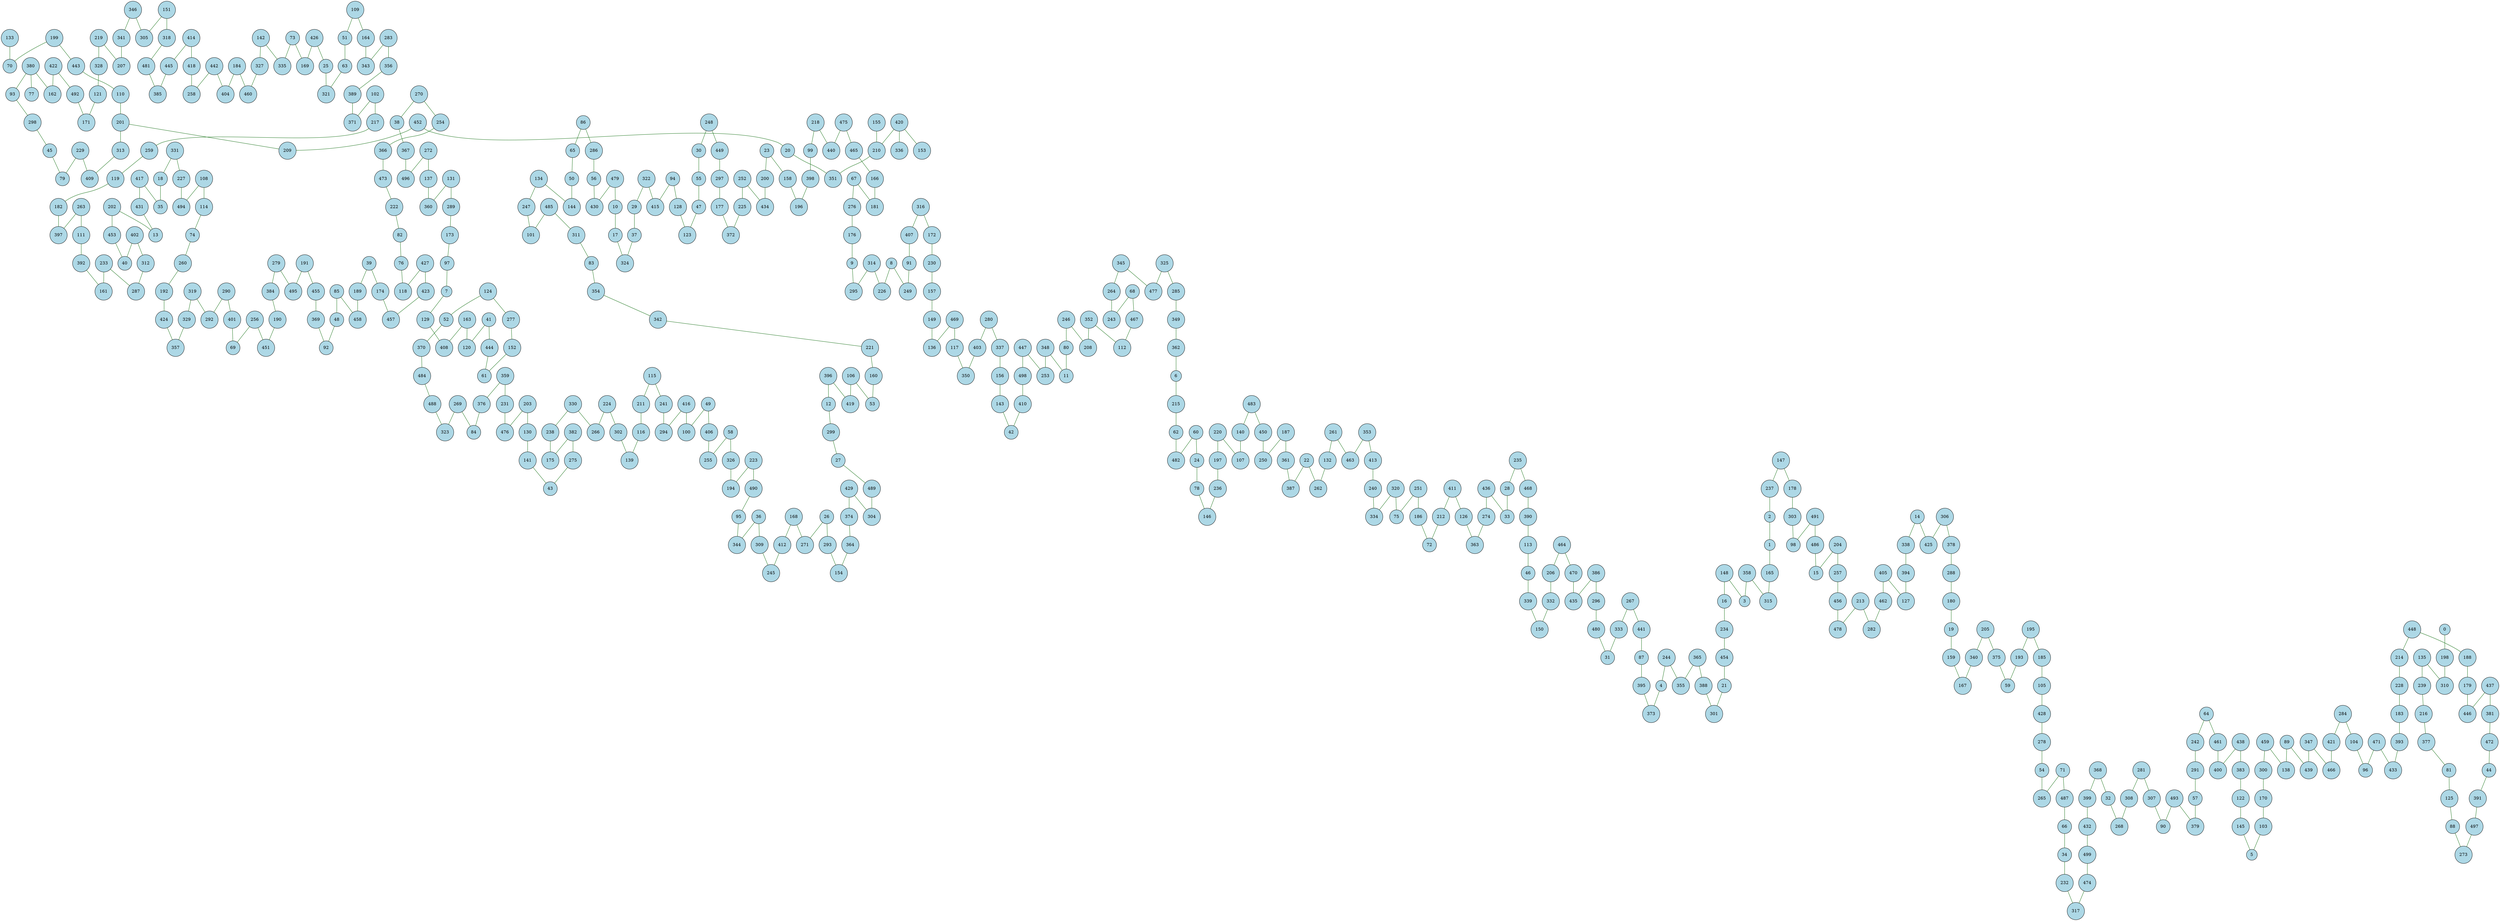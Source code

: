 graph SpanningTree {
  node [shape=circle, style=filled, fillcolor=lightblue];
  edge [color=darkgreen];
  199 -- 70;
  210 -- 351;
  420 -- 153;
  110 -- 201;
  422 -- 162;
  452 -- 20;
  443 -- 110;
  133 -- 70;
  442 -- 258;
  229 -- 79;
  473 -- 222;
  20 -- 351;
  346 -- 305;
  51 -- 63;
  420 -- 336;
  380 -- 77;
  341 -- 207;
  151 -- 318;
  424 -- 357;
  219 -- 328;
  402 -- 40;
  414 -- 445;
  129 -- 408;
  25 -- 321;
  219 -- 207;
  492 -- 171;
  263 -- 397;
  108 -- 494;
  73 -- 335;
  142 -- 327;
  39 -- 189;
  380 -- 93;
  73 -- 169;
  151 -- 305;
  93 -- 298;
  330 -- 238;
  141 -- 43;
  201 -- 313;
  426 -- 169;
  199 -- 443;
  48 -- 92;
  427 -- 118;
  481 -- 385;
  102 -- 371;
  233 -- 287;
  479 -- 10;
  270 -- 38;
  380 -- 162;
  102 -- 217;
  174 -- 457;
  260 -- 192;
  283 -- 343;
  329 -- 357;
  453 -- 40;
  346 -- 341;
  229 -- 409;
  402 -- 312;
  41 -- 444;
  74 -- 260;
  374 -- 364;
  384 -- 190;
  227 -- 494;
  182 -- 397;
  452 -- 209;
  142 -- 335;
  203 -- 130;
  201 -- 209;
  270 -- 254;
  238 -- 175;
  202 -- 13;
  126 -- 363;
  217 -- 259;
  26 -- 293;
  485 -- 101;
  23 -- 158;
  269 -- 323;
  331 -- 18;
  85 -- 458;
  8 -- 226;
  203 -- 476;
  190 -- 451;
  131 -- 360;
  156 -- 143;
  184 -- 404;
  431 -- 13;
  290 -- 292;
  272 -- 137;
  119 -- 182;
  204 -- 15;
  256 -- 451;
  298 -- 45;
  312 -- 287;
  327 -- 460;
  406 -- 255;
  191 -- 495;
  342 -- 221;
  318 -- 481;
  256 -- 69;
  416 -- 294;
  488 -- 323;
  63 -- 321;
  489 -- 304;
  280 -- 337;
  420 -- 210;
  22 -- 387;
  471 -- 96;
  130 -- 141;
  121 -- 171;
  417 -- 35;
  115 -- 211;
  223 -- 194;
  122 -- 145;
  289 -- 173;
  296 -- 480;
  222 -- 82;
  426 -- 25;
  280 -- 403;
  45 -- 79;
  52 -- 370;
  261 -- 132;
  427 -- 423;
  367 -- 496;
  34 -- 232;
  423 -- 457;
  447 -- 253;
  286 -- 56;
  469 -- 136;
  251 -- 186;
  348 -- 253;
  272 -- 496;
  7 -- 129;
  328 -- 121;
  49 -- 100;
  39 -- 174;
  186 -- 72;
  322 -- 29;
  252 -- 434;
  251 -- 75;
  356 -- 389;
  189 -- 458;
  359 -- 376;
  234 -- 454;
  422 -- 492;
  358 -- 315;
  94 -- 415;
  233 -- 161;
  143 -- 42;
  218 -- 440;
  464 -- 206;
  152 -- 61;
  320 -- 75;
  396 -- 419;
  313 -- 409;
  131 -- 289;
  411 -- 126;
  37 -- 324;
  65 -- 50;
  220 -- 197;
  436 -- 274;
  95 -- 344;
  445 -- 385;
  475 -- 465;
  401 -- 69;
  386 -- 296;
  297 -- 177;
  9 -- 295;
  44 -- 391;
  38 -- 367;
  405 -- 462;
  178 -- 303;
  157 -- 149;
  485 -- 311;
  104 -- 96;
  405 -- 127;
  76 -- 118;
  284 -- 104;
  86 -- 65;
  163 -- 408;
  184 -- 460;
  352 -- 112;
  109 -- 164;
  264 -- 243;
  111 -- 392;
  309 -- 245;
  326 -- 194;
  205 -- 340;
  58 -- 255;
  28 -- 33;
  389 -- 371;
  172 -- 230;
  240 -- 334;
  353 -- 413;
  491 -- 486;
  277 -- 152;
  225 -- 372;
  78 -- 146;
  320 -- 334;
  382 -- 175;
  418 -- 258;
  332 -- 150;
  215 -- 62;
  345 -- 264;
  364 -- 154;
  200 -- 434;
  0 -- 198;
  97 -- 7;
  168 -- 271;
  314 -- 295;
  94 -- 128;
  49 -- 406;
  432 -- 499;
  106 -- 53;
  411 -- 212;
  349 -- 362;
  497 -- 273;
  366 -- 473;
  376 -- 84;
  299 -- 27;
  198 -- 310;
  160 -- 53;
  480 -- 31;
  394 -- 127;
  362 -- 6;
  1 -- 165;
  490 -- 95;
  6 -- 215;
  202 -- 453;
  244 -- 4;
  382 -- 275;
  155 -- 210;
  2 -- 1;
  168 -- 412;
  388 -- 301;
  465 -- 166;
  247 -- 101;
  29 -- 37;
  87 -- 395;
  275 -- 43;
  218 -- 99;
  339 -- 150;
  263 -- 111;
  224 -- 302;
  8 -- 249;
  306 -- 425;
  83 -- 354;
  30 -- 55;
  370 -- 484;
  459 -- 300;
  166 -- 181;
  352 -- 208;
  450 -- 250;
  124 -- 52;
  484 -- 488;
  17 -- 324;
  468 -- 390;
  279 -- 495;
  58 -- 326;
  307 -- 90;
  68 -- 243;
  134 -- 247;
  375 -- 59;
  62 -- 482;
  261 -- 463;
  331 -- 227;
  498 -- 410;
  89 -- 138;
  4 -- 373;
  173 -- 97;
  86 -- 286;
  438 -- 383;
  230 -- 157;
  55 -- 47;
  291 -- 57;
  447 -- 498;
  441 -- 87;
  41 -- 120;
  10 -- 17;
  188 -- 179;
  311 -- 83;
  187 -- 250;
  148 -- 16;
  64 -- 461;
  211 -- 116;
  223 -- 490;
  267 -- 333;
  396 -- 12;
  325 -- 477;
  177 -- 372;
  306 -- 378;
  442 -- 404;
  180 -- 19;
  319 -- 329;
  414 -- 418;
  437 -- 446;
  163 -- 120;
  302 -- 139;
  242 -- 291;
  220 -- 107;
  274 -- 363;
  212 -- 72;
  60 -- 482;
  257 -- 456;
  369 -- 92;
  377 -- 81;
  330 -- 266;
  491 -- 98;
  85 -- 48;
  438 -- 400;
  114 -- 74;
  368 -- 32;
  19 -- 159;
  18 -- 35;
  338 -- 394;
  185 -- 105;
  365 -- 355;
  195 -- 193;
  383 -- 122;
  340 -- 167;
  417 -- 431;
  66 -- 34;
  448 -- 214;
  132 -- 262;
  493 -- 379;
  237 -- 2;
  192 -- 424;
  248 -- 30;
  137 -- 360;
  354 -- 342;
  108 -- 114;
  467 -- 112;
  449 -- 297;
  134 -- 144;
  140 -- 107;
  54 -- 265;
  455 -- 369;
  135 -- 310;
  105 -- 428;
  68 -- 467;
  179 -- 446;
  56 -- 430;
  158 -- 196;
  149 -- 136;
  399 -- 432;
  16 -- 234;
  91 -- 249;
  293 -- 154;
  36 -- 344;
  407 -- 91;
  429 -- 374;
  117 -- 350;
  193 -- 59;
  444 -- 61;
  483 -- 450;
  486 -- 15;
  241 -- 294;
  221 -- 160;
  470 -- 435;
  32 -- 268;
  26 -- 271;
  403 -- 350;
  259 -- 119;
  47 -- 123;
  147 -- 178;
  195 -- 185;
  347 -- 466;
  213 -- 282;
  429 -- 304;
  228 -- 183;
  479 -- 430;
  50 -- 144;
  246 -- 80;
  236 -- 146;
  24 -- 78;
  483 -- 140;
  386 -- 435;
  475 -- 440;
  248 -- 449;
  421 -- 466;
  398 -- 196;
  283 -- 356;
  206 -- 332;
  246 -- 208;
  88 -- 273;
  416 -- 100;
  89 -- 439;
  116 -- 139;
  499 -- 474;
  303 -- 98;
  348 -- 11;
  14 -- 425;
  235 -- 28;
  278 -- 54;
  290 -- 401;
  333 -- 31;
  412 -- 245;
  232 -- 317;
  67 -- 181;
  437 -- 381;
  235 -- 468;
  12 -- 299;
  459 -- 138;
  36 -- 309;
  361 -- 387;
  393 -- 433;
  269 -- 84;
  456 -- 478;
  454 -- 21;
  474 -- 317;
  14 -- 338;
  213 -- 478;
  285 -- 349;
  125 -- 88;
  239 -- 216;
  231 -- 476;
  345 -- 477;
  319 -- 292;
  145 -- 5;
  391 -- 497;
  115 -- 241;
  22 -- 262;
  368 -- 399;
  316 -- 172;
  64 -- 242;
  316 -- 407;
  80 -- 11;
  462 -- 282;
  191 -- 455;
  413 -- 240;
  46 -- 339;
  244 -- 355;
  325 -- 285;
  148 -- 3;
  214 -- 228;
  204 -- 257;
  392 -- 161;
  281 -- 308;
  353 -- 463;
  60 -- 24;
  113 -- 46;
  124 -- 277;
  436 -- 33;
  71 -- 487;
  164 -- 343;
  381 -- 472;
  183 -- 393;
  337 -- 156;
  410 -- 42;
  159 -- 167;
  23 -- 200;
  224 -- 266;
  472 -- 44;
  82 -- 76;
  71 -- 265;
  288 -- 180;
  197 -- 236;
  27 -- 489;
  471 -- 433;
  67 -- 276;
  147 -- 237;
  99 -- 398;
  461 -- 400;
  300 -- 170;
  487 -- 66;
  205 -- 375;
  187 -- 361;
  390 -- 113;
  176 -- 9;
  279 -- 384;
  365 -- 388;
  252 -- 225;
  267 -- 441;
  106 -- 419;
  57 -- 379;
  469 -- 117;
  358 -- 3;
  81 -- 125;
  359 -- 231;
  165 -- 315;
  395 -- 373;
  109 -- 51;
  314 -- 226;
  464 -- 470;
  254 -- 366;
  308 -- 268;
  378 -- 288;
  21 -- 301;
  428 -- 278;
  347 -- 439;
  284 -- 421;
  128 -- 123;
  170 -- 103;
  322 -- 415;
  448 -- 188;
  135 -- 239;
  216 -- 377;
  276 -- 176;
  493 -- 90;
  281 -- 307;
  103 -- 5;
}
